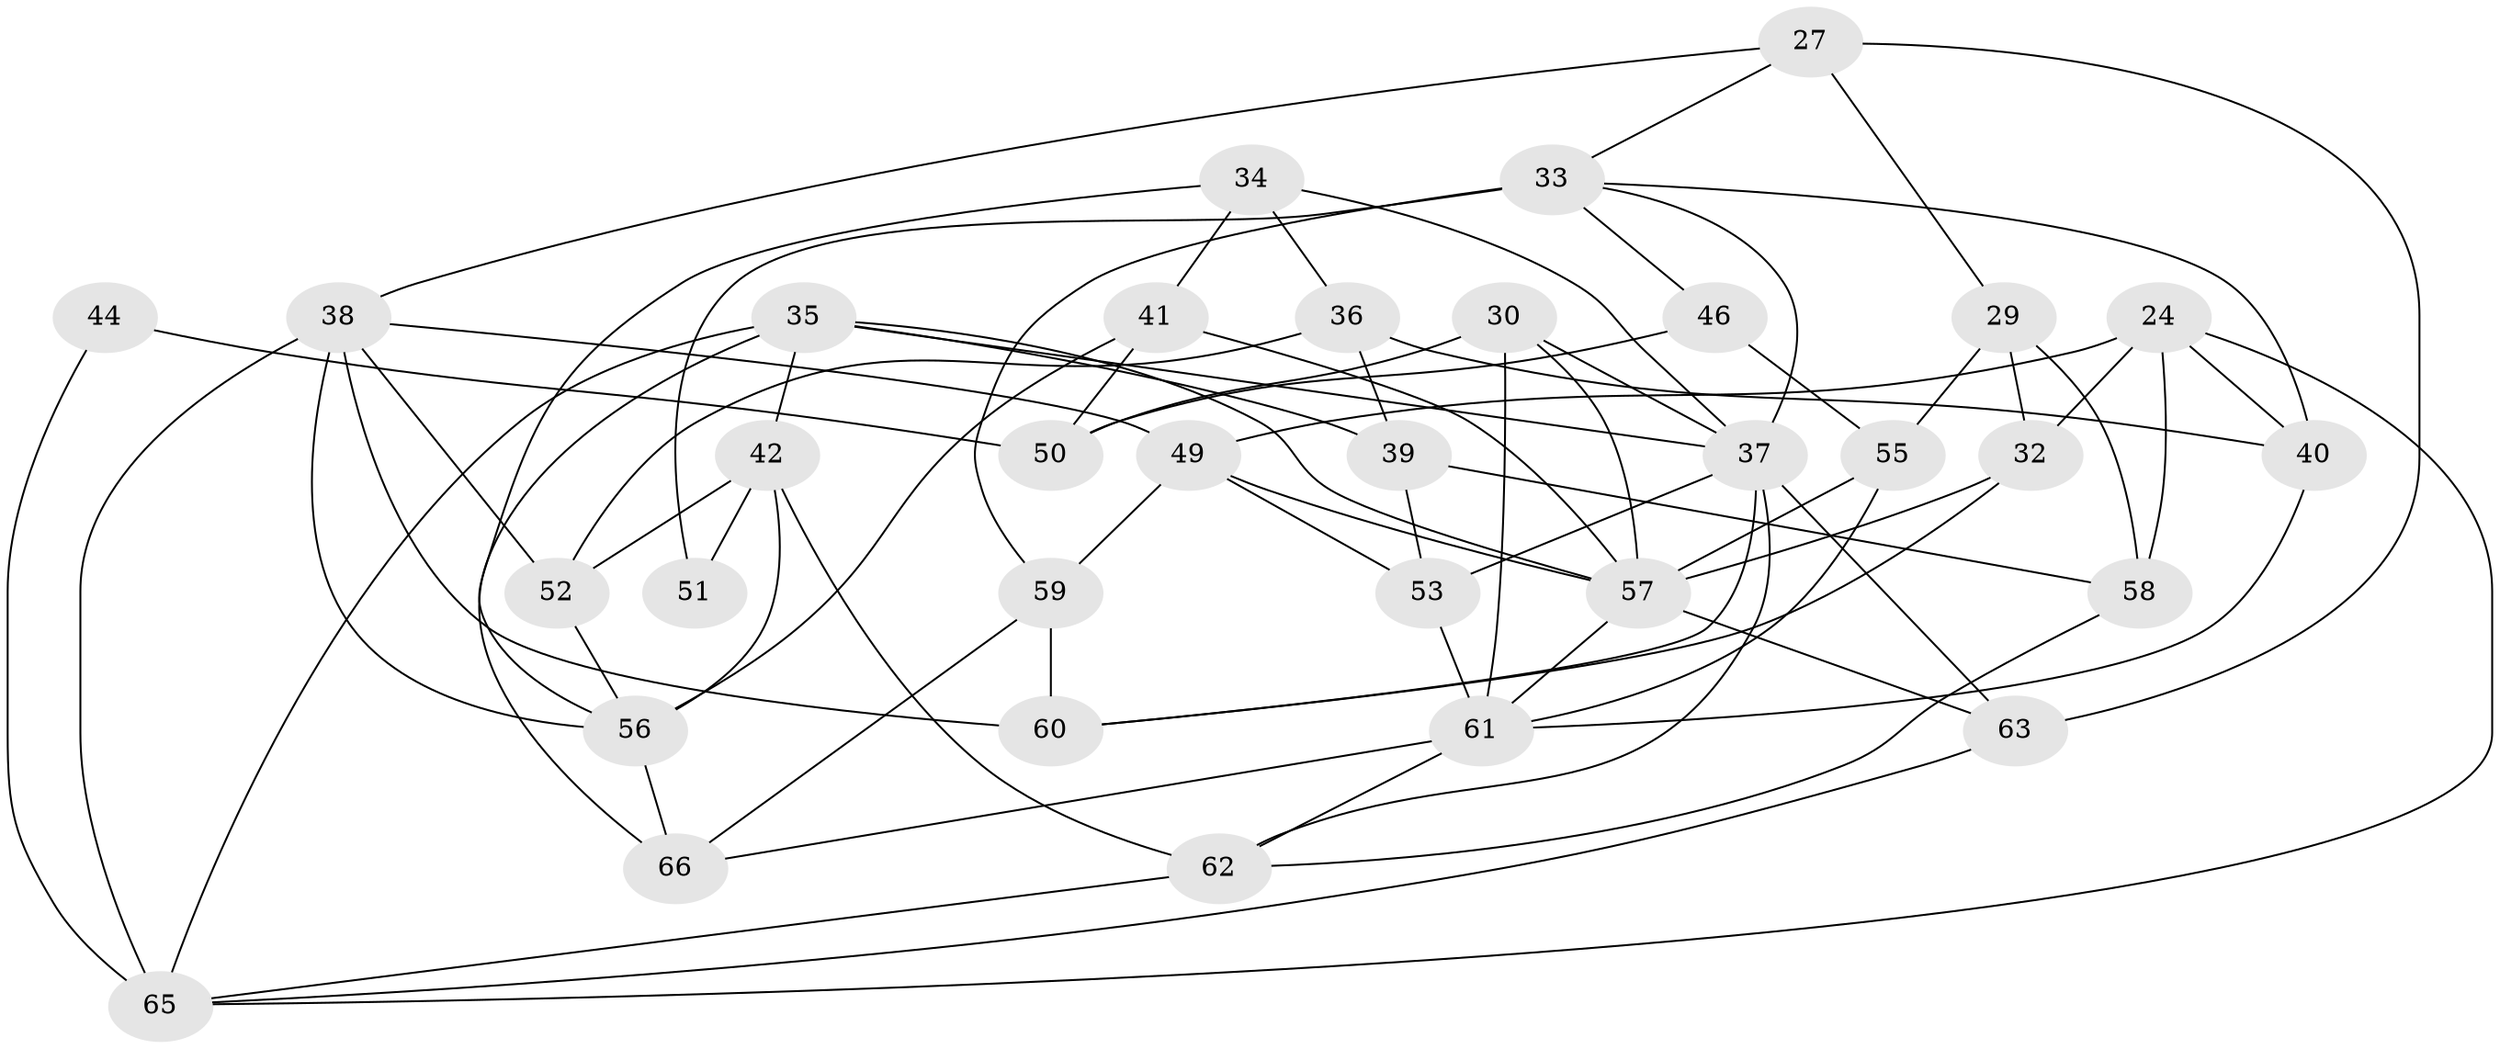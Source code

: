 // original degree distribution, {4: 1.0}
// Generated by graph-tools (version 1.1) at 2025/58/03/09/25 04:58:48]
// undirected, 33 vertices, 76 edges
graph export_dot {
graph [start="1"]
  node [color=gray90,style=filled];
  24 [super="+10"];
  27;
  29;
  30 [super="+14"];
  32;
  33 [super="+21"];
  34;
  35 [super="+17+7"];
  36;
  37 [super="+11+25"];
  38 [super="+16"];
  39;
  40;
  41;
  42 [super="+3"];
  44;
  46;
  49 [super="+8"];
  50 [super="+47"];
  51;
  52;
  53 [super="+13+26"];
  55;
  56 [super="+12"];
  57 [super="+1+19+22"];
  58;
  59 [super="+31"];
  60 [super="+28"];
  61 [super="+45+15+48"];
  62 [super="+54"];
  63;
  65 [super="+6+64"];
  66;
  24 -- 49 [weight=2];
  24 -- 32;
  24 -- 65;
  24 -- 40;
  24 -- 58;
  27 -- 29;
  27 -- 63;
  27 -- 38;
  27 -- 33;
  29 -- 32;
  29 -- 58;
  29 -- 55;
  30 -- 61 [weight=2];
  30 -- 37 [weight=2];
  30 -- 57;
  30 -- 50;
  32 -- 57;
  32 -- 60;
  33 -- 40;
  33 -- 46;
  33 -- 59 [weight=2];
  33 -- 51 [weight=2];
  33 -- 37;
  34 -- 36;
  34 -- 41;
  34 -- 37;
  34 -- 56;
  35 -- 57 [weight=3];
  35 -- 66;
  35 -- 42;
  35 -- 65 [weight=3];
  35 -- 39;
  35 -- 37;
  36 -- 40;
  36 -- 52;
  36 -- 39;
  37 -- 60;
  37 -- 62 [weight=2];
  37 -- 53 [weight=3];
  37 -- 63;
  38 -- 60 [weight=2];
  38 -- 65 [weight=2];
  38 -- 49;
  38 -- 52;
  38 -- 56;
  39 -- 58;
  39 -- 53;
  40 -- 61;
  41 -- 50;
  41 -- 57;
  41 -- 56;
  42 -- 52;
  42 -- 51 [weight=2];
  42 -- 62;
  42 -- 56;
  44 -- 65 [weight=2];
  44 -- 50 [weight=2];
  46 -- 50 [weight=2];
  46 -- 55;
  49 -- 59;
  49 -- 57;
  49 -- 53;
  52 -- 56;
  53 -- 61 [weight=3];
  55 -- 57;
  55 -- 61;
  56 -- 66;
  57 -- 63;
  57 -- 61;
  58 -- 62;
  59 -- 60 [weight=2];
  59 -- 66;
  61 -- 66;
  61 -- 62;
  62 -- 65 [weight=3];
  63 -- 65;
}
